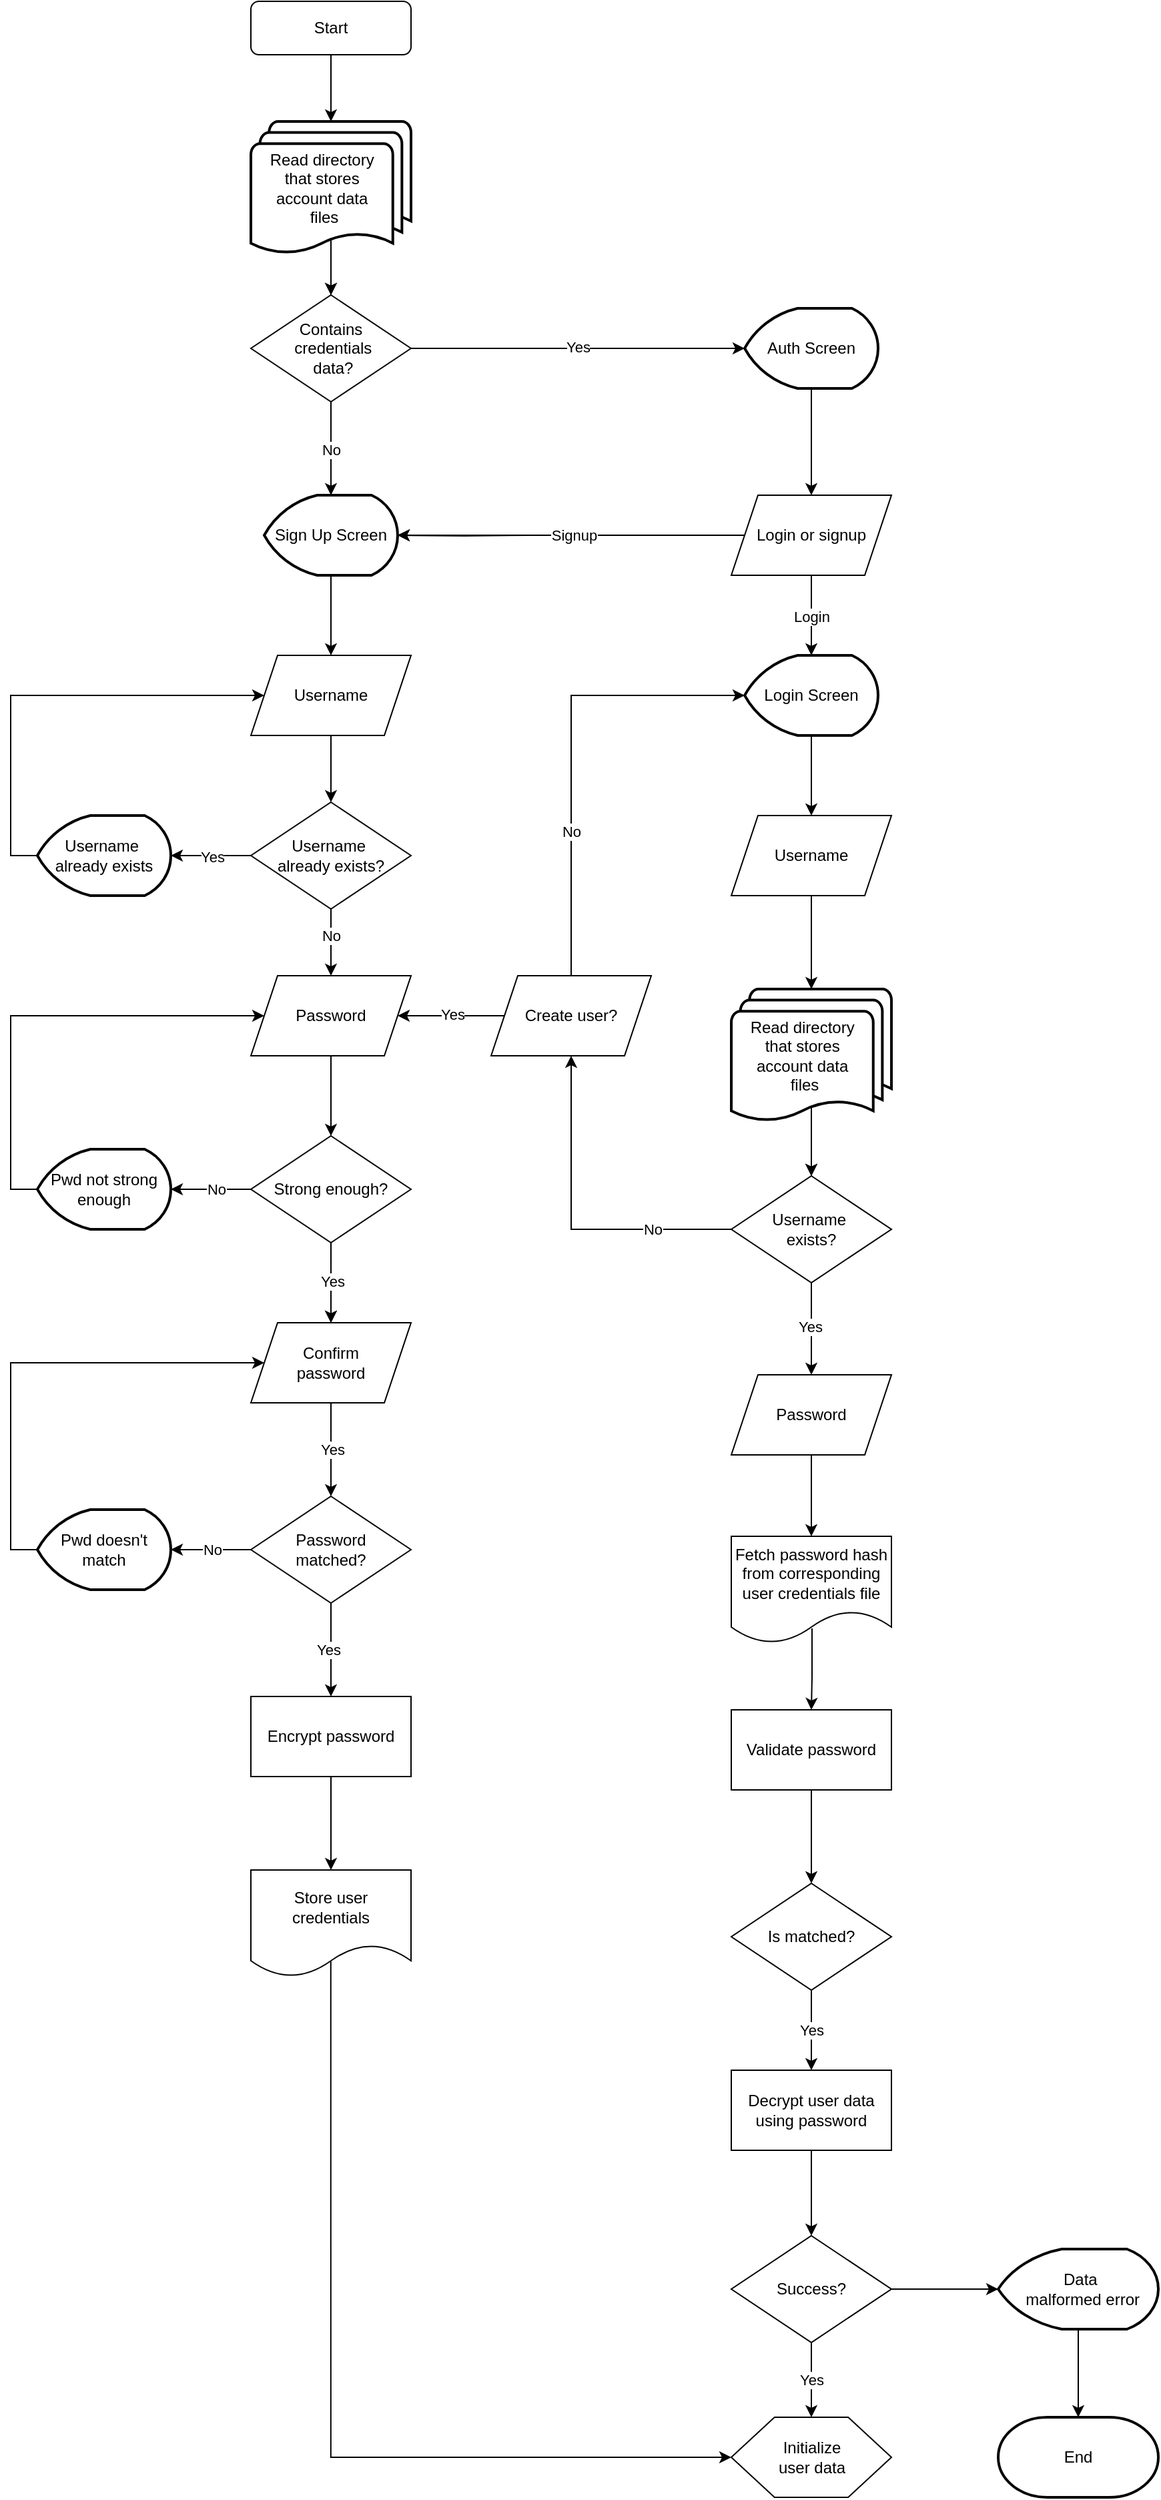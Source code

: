 <mxfile version="27.0.1">
  <diagram id="C5RBs43oDa-KdzZeNtuy" name="Page-1">
    <mxGraphModel dx="3405" dy="1900" grid="1" gridSize="10" guides="1" tooltips="1" connect="1" arrows="1" fold="1" page="1" pageScale="1" pageWidth="827" pageHeight="1169" math="0" shadow="0">
      <root>
        <mxCell id="WIyWlLk6GJQsqaUBKTNV-0" />
        <mxCell id="WIyWlLk6GJQsqaUBKTNV-1" parent="WIyWlLk6GJQsqaUBKTNV-0" />
        <mxCell id="WIyWlLk6GJQsqaUBKTNV-3" value="Start" style="rounded=1;whiteSpace=wrap;html=1;fontSize=12;glass=0;strokeWidth=1;shadow=0;" parent="WIyWlLk6GJQsqaUBKTNV-1" vertex="1">
          <mxGeometry x="160" y="80" width="120" height="40" as="geometry" />
        </mxCell>
        <mxCell id="9YRlblP6MZ6Cb8axo9Pt-24" value="" style="edgeStyle=orthogonalEdgeStyle;rounded=0;orthogonalLoop=1;jettySize=auto;html=1;exitX=0.5;exitY=0.88;exitDx=0;exitDy=0;exitPerimeter=0;" edge="1" parent="WIyWlLk6GJQsqaUBKTNV-1" source="9YRlblP6MZ6Cb8axo9Pt-101" target="9YRlblP6MZ6Cb8axo9Pt-23">
          <mxGeometry relative="1" as="geometry">
            <mxPoint x="220" y="238.4" as="sourcePoint" />
          </mxGeometry>
        </mxCell>
        <mxCell id="9YRlblP6MZ6Cb8axo9Pt-26" value="" style="edgeStyle=orthogonalEdgeStyle;rounded=0;orthogonalLoop=1;jettySize=auto;html=1;entryX=0;entryY=0.5;entryDx=0;entryDy=0;entryPerimeter=0;" edge="1" parent="WIyWlLk6GJQsqaUBKTNV-1" source="9YRlblP6MZ6Cb8axo9Pt-23" target="9YRlblP6MZ6Cb8axo9Pt-28">
          <mxGeometry relative="1" as="geometry">
            <mxPoint x="360" y="340" as="targetPoint" />
          </mxGeometry>
        </mxCell>
        <mxCell id="9YRlblP6MZ6Cb8axo9Pt-113" value="Yes" style="edgeLabel;html=1;align=center;verticalAlign=middle;resizable=0;points=[];" vertex="1" connectable="0" parent="9YRlblP6MZ6Cb8axo9Pt-26">
          <mxGeometry x="-0.001" y="1" relative="1" as="geometry">
            <mxPoint as="offset" />
          </mxGeometry>
        </mxCell>
        <mxCell id="9YRlblP6MZ6Cb8axo9Pt-23" value="&lt;div&gt;Contains&lt;/div&gt;&lt;div&gt;&amp;nbsp;credentials&lt;/div&gt;&lt;div&gt;&amp;nbsp;data?&lt;/div&gt;" style="rhombus;whiteSpace=wrap;html=1;" vertex="1" parent="WIyWlLk6GJQsqaUBKTNV-1">
          <mxGeometry x="160" y="300" width="120" height="80" as="geometry" />
        </mxCell>
        <mxCell id="9YRlblP6MZ6Cb8axo9Pt-46" style="edgeStyle=orthogonalEdgeStyle;rounded=0;orthogonalLoop=1;jettySize=auto;html=1;entryX=0.5;entryY=0;entryDx=0;entryDy=0;" edge="1" parent="WIyWlLk6GJQsqaUBKTNV-1" source="9YRlblP6MZ6Cb8axo9Pt-28" target="9YRlblP6MZ6Cb8axo9Pt-45">
          <mxGeometry relative="1" as="geometry" />
        </mxCell>
        <mxCell id="9YRlblP6MZ6Cb8axo9Pt-28" value="Auth Screen" style="strokeWidth=2;html=1;shape=mxgraph.flowchart.display;whiteSpace=wrap;" vertex="1" parent="WIyWlLk6GJQsqaUBKTNV-1">
          <mxGeometry x="530" y="310" width="100" height="60" as="geometry" />
        </mxCell>
        <mxCell id="9YRlblP6MZ6Cb8axo9Pt-56" style="edgeStyle=orthogonalEdgeStyle;rounded=0;orthogonalLoop=1;jettySize=auto;html=1;entryX=0.5;entryY=0;entryDx=0;entryDy=0;" edge="1" parent="WIyWlLk6GJQsqaUBKTNV-1" source="9YRlblP6MZ6Cb8axo9Pt-36" target="9YRlblP6MZ6Cb8axo9Pt-54">
          <mxGeometry relative="1" as="geometry" />
        </mxCell>
        <mxCell id="9YRlblP6MZ6Cb8axo9Pt-36" value="Sign Up Screen" style="strokeWidth=2;html=1;shape=mxgraph.flowchart.display;whiteSpace=wrap;" vertex="1" parent="WIyWlLk6GJQsqaUBKTNV-1">
          <mxGeometry x="170" y="450" width="100" height="60" as="geometry" />
        </mxCell>
        <mxCell id="9YRlblP6MZ6Cb8axo9Pt-37" style="edgeStyle=orthogonalEdgeStyle;rounded=0;orthogonalLoop=1;jettySize=auto;html=1;entryX=0.5;entryY=0;entryDx=0;entryDy=0;entryPerimeter=0;" edge="1" parent="WIyWlLk6GJQsqaUBKTNV-1" source="9YRlblP6MZ6Cb8axo9Pt-23" target="9YRlblP6MZ6Cb8axo9Pt-36">
          <mxGeometry relative="1" as="geometry" />
        </mxCell>
        <mxCell id="9YRlblP6MZ6Cb8axo9Pt-38" value="No" style="edgeLabel;html=1;align=center;verticalAlign=middle;resizable=0;points=[];" vertex="1" connectable="0" parent="9YRlblP6MZ6Cb8axo9Pt-37">
          <mxGeometry x="0.025" y="-1" relative="1" as="geometry">
            <mxPoint x="1" as="offset" />
          </mxGeometry>
        </mxCell>
        <mxCell id="9YRlblP6MZ6Cb8axo9Pt-41" style="edgeStyle=orthogonalEdgeStyle;rounded=0;orthogonalLoop=1;jettySize=auto;html=1;exitX=0;exitY=0.5;exitDx=0;exitDy=0;entryX=1;entryY=0.5;entryDx=0;entryDy=0;entryPerimeter=0;" edge="1" parent="WIyWlLk6GJQsqaUBKTNV-1" target="9YRlblP6MZ6Cb8axo9Pt-36">
          <mxGeometry relative="1" as="geometry">
            <mxPoint x="370" y="480" as="sourcePoint" />
          </mxGeometry>
        </mxCell>
        <mxCell id="9YRlblP6MZ6Cb8axo9Pt-98" value="" style="edgeStyle=orthogonalEdgeStyle;rounded=0;orthogonalLoop=1;jettySize=auto;html=1;" edge="1" parent="WIyWlLk6GJQsqaUBKTNV-1" source="9YRlblP6MZ6Cb8axo9Pt-45" target="9YRlblP6MZ6Cb8axo9Pt-36">
          <mxGeometry relative="1" as="geometry" />
        </mxCell>
        <mxCell id="9YRlblP6MZ6Cb8axo9Pt-100" value="&lt;div&gt;Signup&lt;/div&gt;" style="edgeLabel;html=1;align=center;verticalAlign=middle;resizable=0;points=[];" vertex="1" connectable="0" parent="9YRlblP6MZ6Cb8axo9Pt-98">
          <mxGeometry x="-0.01" relative="1" as="geometry">
            <mxPoint as="offset" />
          </mxGeometry>
        </mxCell>
        <mxCell id="9YRlblP6MZ6Cb8axo9Pt-45" value="Login or signup" style="shape=parallelogram;perimeter=parallelogramPerimeter;whiteSpace=wrap;html=1;fixedSize=1;" vertex="1" parent="WIyWlLk6GJQsqaUBKTNV-1">
          <mxGeometry x="520" y="450" width="120" height="60" as="geometry" />
        </mxCell>
        <mxCell id="9YRlblP6MZ6Cb8axo9Pt-106" style="edgeStyle=orthogonalEdgeStyle;rounded=0;orthogonalLoop=1;jettySize=auto;html=1;entryX=0.5;entryY=0;entryDx=0;entryDy=0;" edge="1" parent="WIyWlLk6GJQsqaUBKTNV-1" source="9YRlblP6MZ6Cb8axo9Pt-50" target="9YRlblP6MZ6Cb8axo9Pt-104">
          <mxGeometry relative="1" as="geometry" />
        </mxCell>
        <mxCell id="9YRlblP6MZ6Cb8axo9Pt-50" value="Login Screen" style="strokeWidth=2;html=1;shape=mxgraph.flowchart.display;whiteSpace=wrap;" vertex="1" parent="WIyWlLk6GJQsqaUBKTNV-1">
          <mxGeometry x="530" y="570" width="100" height="60" as="geometry" />
        </mxCell>
        <mxCell id="9YRlblP6MZ6Cb8axo9Pt-51" style="edgeStyle=orthogonalEdgeStyle;rounded=0;orthogonalLoop=1;jettySize=auto;html=1;entryX=0.5;entryY=0;entryDx=0;entryDy=0;entryPerimeter=0;" edge="1" parent="WIyWlLk6GJQsqaUBKTNV-1" source="9YRlblP6MZ6Cb8axo9Pt-45" target="9YRlblP6MZ6Cb8axo9Pt-50">
          <mxGeometry relative="1" as="geometry" />
        </mxCell>
        <mxCell id="9YRlblP6MZ6Cb8axo9Pt-52" value="Login" style="edgeLabel;html=1;align=center;verticalAlign=middle;resizable=0;points=[];" vertex="1" connectable="0" parent="9YRlblP6MZ6Cb8axo9Pt-51">
          <mxGeometry x="0.028" relative="1" as="geometry">
            <mxPoint as="offset" />
          </mxGeometry>
        </mxCell>
        <mxCell id="9YRlblP6MZ6Cb8axo9Pt-58" value="" style="edgeStyle=orthogonalEdgeStyle;rounded=0;orthogonalLoop=1;jettySize=auto;html=1;" edge="1" parent="WIyWlLk6GJQsqaUBKTNV-1" source="9YRlblP6MZ6Cb8axo9Pt-54" target="9YRlblP6MZ6Cb8axo9Pt-57">
          <mxGeometry relative="1" as="geometry" />
        </mxCell>
        <mxCell id="9YRlblP6MZ6Cb8axo9Pt-54" value="Username" style="shape=parallelogram;perimeter=parallelogramPerimeter;whiteSpace=wrap;html=1;fixedSize=1;" vertex="1" parent="WIyWlLk6GJQsqaUBKTNV-1">
          <mxGeometry x="160" y="570" width="120" height="60" as="geometry" />
        </mxCell>
        <mxCell id="9YRlblP6MZ6Cb8axo9Pt-61" style="edgeStyle=elbowEdgeStyle;rounded=0;orthogonalLoop=1;jettySize=auto;html=1;entryX=1;entryY=0.5;entryDx=0;entryDy=0;exitX=0;exitY=0.5;exitDx=0;exitDy=0;elbow=vertical;entryPerimeter=0;" edge="1" parent="WIyWlLk6GJQsqaUBKTNV-1" source="9YRlblP6MZ6Cb8axo9Pt-57" target="9YRlblP6MZ6Cb8axo9Pt-72">
          <mxGeometry relative="1" as="geometry">
            <mxPoint x="90" y="590" as="targetPoint" />
            <Array as="points">
              <mxPoint x="140" y="720" />
            </Array>
          </mxGeometry>
        </mxCell>
        <mxCell id="9YRlblP6MZ6Cb8axo9Pt-73" value="Yes" style="edgeLabel;html=1;align=center;verticalAlign=middle;resizable=0;points=[];" vertex="1" connectable="0" parent="9YRlblP6MZ6Cb8axo9Pt-61">
          <mxGeometry x="-0.014" y="1" relative="1" as="geometry">
            <mxPoint as="offset" />
          </mxGeometry>
        </mxCell>
        <mxCell id="9YRlblP6MZ6Cb8axo9Pt-65" style="edgeStyle=orthogonalEdgeStyle;rounded=0;orthogonalLoop=1;jettySize=auto;html=1;entryX=0.5;entryY=0;entryDx=0;entryDy=0;" edge="1" parent="WIyWlLk6GJQsqaUBKTNV-1" source="9YRlblP6MZ6Cb8axo9Pt-57" target="9YRlblP6MZ6Cb8axo9Pt-64">
          <mxGeometry relative="1" as="geometry" />
        </mxCell>
        <mxCell id="9YRlblP6MZ6Cb8axo9Pt-66" value="No" style="edgeLabel;html=1;align=center;verticalAlign=middle;resizable=0;points=[];" vertex="1" connectable="0" parent="9YRlblP6MZ6Cb8axo9Pt-65">
          <mxGeometry x="-0.074" y="3" relative="1" as="geometry">
            <mxPoint x="-3" y="-3" as="offset" />
          </mxGeometry>
        </mxCell>
        <mxCell id="9YRlblP6MZ6Cb8axo9Pt-57" value="&lt;div&gt;Username&amp;nbsp;&lt;/div&gt;&lt;div&gt;already exists?&lt;/div&gt;" style="rhombus;whiteSpace=wrap;html=1;" vertex="1" parent="WIyWlLk6GJQsqaUBKTNV-1">
          <mxGeometry x="160" y="680" width="120" height="80" as="geometry" />
        </mxCell>
        <mxCell id="9YRlblP6MZ6Cb8axo9Pt-68" style="edgeStyle=orthogonalEdgeStyle;rounded=0;orthogonalLoop=1;jettySize=auto;html=1;entryX=0.5;entryY=0;entryDx=0;entryDy=0;" edge="1" parent="WIyWlLk6GJQsqaUBKTNV-1" source="9YRlblP6MZ6Cb8axo9Pt-64" target="9YRlblP6MZ6Cb8axo9Pt-67">
          <mxGeometry relative="1" as="geometry" />
        </mxCell>
        <mxCell id="9YRlblP6MZ6Cb8axo9Pt-64" value="Password" style="shape=parallelogram;perimeter=parallelogramPerimeter;whiteSpace=wrap;html=1;fixedSize=1;" vertex="1" parent="WIyWlLk6GJQsqaUBKTNV-1">
          <mxGeometry x="160" y="810" width="120" height="60" as="geometry" />
        </mxCell>
        <mxCell id="9YRlblP6MZ6Cb8axo9Pt-79" style="edgeStyle=orthogonalEdgeStyle;rounded=0;orthogonalLoop=1;jettySize=auto;html=1;entryX=0.5;entryY=0;entryDx=0;entryDy=0;" edge="1" parent="WIyWlLk6GJQsqaUBKTNV-1" source="9YRlblP6MZ6Cb8axo9Pt-67" target="9YRlblP6MZ6Cb8axo9Pt-80">
          <mxGeometry relative="1" as="geometry">
            <mxPoint x="220.0" y="1080" as="targetPoint" />
          </mxGeometry>
        </mxCell>
        <mxCell id="9YRlblP6MZ6Cb8axo9Pt-94" value="" style="edgeStyle=orthogonalEdgeStyle;rounded=0;orthogonalLoop=1;jettySize=auto;html=1;" edge="1" parent="WIyWlLk6GJQsqaUBKTNV-1" source="9YRlblP6MZ6Cb8axo9Pt-67" target="9YRlblP6MZ6Cb8axo9Pt-80">
          <mxGeometry relative="1" as="geometry" />
        </mxCell>
        <mxCell id="9YRlblP6MZ6Cb8axo9Pt-95" value="Yes" style="edgeLabel;html=1;align=center;verticalAlign=middle;resizable=0;points=[];" vertex="1" connectable="0" parent="9YRlblP6MZ6Cb8axo9Pt-94">
          <mxGeometry x="-0.054" y="1" relative="1" as="geometry">
            <mxPoint as="offset" />
          </mxGeometry>
        </mxCell>
        <mxCell id="9YRlblP6MZ6Cb8axo9Pt-67" value="Strong enough?" style="rhombus;whiteSpace=wrap;html=1;" vertex="1" parent="WIyWlLk6GJQsqaUBKTNV-1">
          <mxGeometry x="160" y="930" width="120" height="80" as="geometry" />
        </mxCell>
        <mxCell id="9YRlblP6MZ6Cb8axo9Pt-70" style="edgeStyle=elbowEdgeStyle;rounded=0;orthogonalLoop=1;jettySize=auto;html=1;exitX=0;exitY=0.5;exitDx=0;exitDy=0;elbow=horizontal;entryX=1;entryY=0.5;entryDx=0;entryDy=0;entryPerimeter=0;" edge="1" parent="WIyWlLk6GJQsqaUBKTNV-1" target="9YRlblP6MZ6Cb8axo9Pt-75">
          <mxGeometry relative="1" as="geometry">
            <mxPoint x="110" y="970" as="targetPoint" />
            <mxPoint x="160" y="970" as="sourcePoint" />
            <Array as="points">
              <mxPoint x="120" y="920" />
            </Array>
          </mxGeometry>
        </mxCell>
        <mxCell id="9YRlblP6MZ6Cb8axo9Pt-77" value="No" style="edgeLabel;html=1;align=center;verticalAlign=middle;resizable=0;points=[];" vertex="1" connectable="0" parent="9YRlblP6MZ6Cb8axo9Pt-70">
          <mxGeometry x="-0.136" relative="1" as="geometry">
            <mxPoint as="offset" />
          </mxGeometry>
        </mxCell>
        <mxCell id="9YRlblP6MZ6Cb8axo9Pt-74" style="edgeStyle=orthogonalEdgeStyle;rounded=0;orthogonalLoop=1;jettySize=auto;html=1;entryX=0;entryY=0.5;entryDx=0;entryDy=0;" edge="1" parent="WIyWlLk6GJQsqaUBKTNV-1" source="9YRlblP6MZ6Cb8axo9Pt-72" target="9YRlblP6MZ6Cb8axo9Pt-54">
          <mxGeometry relative="1" as="geometry">
            <Array as="points">
              <mxPoint x="-20" y="720" />
              <mxPoint x="-20" y="600" />
            </Array>
          </mxGeometry>
        </mxCell>
        <mxCell id="9YRlblP6MZ6Cb8axo9Pt-72" value="&lt;div&gt;Username&amp;nbsp;&lt;/div&gt;&lt;div&gt;already exists&lt;/div&gt;" style="strokeWidth=2;html=1;shape=mxgraph.flowchart.display;whiteSpace=wrap;" vertex="1" parent="WIyWlLk6GJQsqaUBKTNV-1">
          <mxGeometry y="690" width="100" height="60" as="geometry" />
        </mxCell>
        <mxCell id="9YRlblP6MZ6Cb8axo9Pt-76" style="edgeStyle=orthogonalEdgeStyle;rounded=0;orthogonalLoop=1;jettySize=auto;html=1;entryX=0;entryY=0.5;entryDx=0;entryDy=0;" edge="1" parent="WIyWlLk6GJQsqaUBKTNV-1" source="9YRlblP6MZ6Cb8axo9Pt-75" target="9YRlblP6MZ6Cb8axo9Pt-64">
          <mxGeometry relative="1" as="geometry">
            <Array as="points">
              <mxPoint x="-20" y="970" />
              <mxPoint x="-20" y="840" />
            </Array>
          </mxGeometry>
        </mxCell>
        <mxCell id="9YRlblP6MZ6Cb8axo9Pt-75" value="Pwd not strong enough" style="strokeWidth=2;html=1;shape=mxgraph.flowchart.display;whiteSpace=wrap;" vertex="1" parent="WIyWlLk6GJQsqaUBKTNV-1">
          <mxGeometry y="940" width="100" height="60" as="geometry" />
        </mxCell>
        <mxCell id="9YRlblP6MZ6Cb8axo9Pt-82" value="" style="edgeStyle=orthogonalEdgeStyle;rounded=0;orthogonalLoop=1;jettySize=auto;html=1;" edge="1" parent="WIyWlLk6GJQsqaUBKTNV-1" source="9YRlblP6MZ6Cb8axo9Pt-80" target="9YRlblP6MZ6Cb8axo9Pt-81">
          <mxGeometry relative="1" as="geometry" />
        </mxCell>
        <mxCell id="9YRlblP6MZ6Cb8axo9Pt-96" value="Yes" style="edgeLabel;html=1;align=center;verticalAlign=middle;resizable=0;points=[];" vertex="1" connectable="0" parent="9YRlblP6MZ6Cb8axo9Pt-82">
          <mxGeometry x="0.001" y="1" relative="1" as="geometry">
            <mxPoint as="offset" />
          </mxGeometry>
        </mxCell>
        <mxCell id="9YRlblP6MZ6Cb8axo9Pt-80" value="&lt;div&gt;Confirm&lt;/div&gt;&lt;div&gt;password&lt;/div&gt;" style="shape=parallelogram;perimeter=parallelogramPerimeter;whiteSpace=wrap;html=1;fixedSize=1;" vertex="1" parent="WIyWlLk6GJQsqaUBKTNV-1">
          <mxGeometry x="160" y="1070" width="120" height="60" as="geometry" />
        </mxCell>
        <mxCell id="9YRlblP6MZ6Cb8axo9Pt-81" value="&lt;div&gt;Password&lt;/div&gt;&lt;div&gt;matched?&lt;/div&gt;" style="rhombus;whiteSpace=wrap;html=1;" vertex="1" parent="WIyWlLk6GJQsqaUBKTNV-1">
          <mxGeometry x="160" y="1200" width="120" height="80" as="geometry" />
        </mxCell>
        <mxCell id="9YRlblP6MZ6Cb8axo9Pt-85" style="edgeStyle=orthogonalEdgeStyle;rounded=0;orthogonalLoop=1;jettySize=auto;html=1;entryX=0;entryY=0.5;entryDx=0;entryDy=0;" edge="1" parent="WIyWlLk6GJQsqaUBKTNV-1" source="9YRlblP6MZ6Cb8axo9Pt-83" target="9YRlblP6MZ6Cb8axo9Pt-80">
          <mxGeometry relative="1" as="geometry">
            <Array as="points">
              <mxPoint x="-20" y="1240" />
              <mxPoint x="-20" y="1100" />
            </Array>
          </mxGeometry>
        </mxCell>
        <mxCell id="9YRlblP6MZ6Cb8axo9Pt-83" value="Pwd doesn&#39;t match" style="strokeWidth=2;html=1;shape=mxgraph.flowchart.display;whiteSpace=wrap;" vertex="1" parent="WIyWlLk6GJQsqaUBKTNV-1">
          <mxGeometry y="1210" width="100" height="60" as="geometry" />
        </mxCell>
        <mxCell id="9YRlblP6MZ6Cb8axo9Pt-84" style="edgeStyle=orthogonalEdgeStyle;rounded=0;orthogonalLoop=1;jettySize=auto;html=1;entryX=1;entryY=0.5;entryDx=0;entryDy=0;entryPerimeter=0;" edge="1" parent="WIyWlLk6GJQsqaUBKTNV-1" source="9YRlblP6MZ6Cb8axo9Pt-81" target="9YRlblP6MZ6Cb8axo9Pt-83">
          <mxGeometry relative="1" as="geometry" />
        </mxCell>
        <mxCell id="9YRlblP6MZ6Cb8axo9Pt-87" value="No" style="edgeLabel;html=1;align=center;verticalAlign=middle;resizable=0;points=[];" vertex="1" connectable="0" parent="9YRlblP6MZ6Cb8axo9Pt-84">
          <mxGeometry x="-0.033" y="1" relative="1" as="geometry">
            <mxPoint y="-1" as="offset" />
          </mxGeometry>
        </mxCell>
        <mxCell id="9YRlblP6MZ6Cb8axo9Pt-89" style="edgeStyle=orthogonalEdgeStyle;rounded=0;orthogonalLoop=1;jettySize=auto;html=1;entryX=0.5;entryY=0;entryDx=0;entryDy=0;entryPerimeter=0;" edge="1" parent="WIyWlLk6GJQsqaUBKTNV-1" source="9YRlblP6MZ6Cb8axo9Pt-81">
          <mxGeometry relative="1" as="geometry">
            <mxPoint x="220" y="1350" as="targetPoint" />
          </mxGeometry>
        </mxCell>
        <mxCell id="9YRlblP6MZ6Cb8axo9Pt-97" value="Yes" style="edgeLabel;html=1;align=center;verticalAlign=middle;resizable=0;points=[];" vertex="1" connectable="0" parent="9YRlblP6MZ6Cb8axo9Pt-89">
          <mxGeometry x="-0.019" y="-2" relative="1" as="geometry">
            <mxPoint as="offset" />
          </mxGeometry>
        </mxCell>
        <mxCell id="9YRlblP6MZ6Cb8axo9Pt-93" style="edgeStyle=orthogonalEdgeStyle;rounded=0;orthogonalLoop=1;jettySize=auto;html=1;" edge="1" parent="WIyWlLk6GJQsqaUBKTNV-1" source="9YRlblP6MZ6Cb8axo9Pt-92">
          <mxGeometry relative="1" as="geometry">
            <mxPoint x="220" y="1480" as="targetPoint" />
          </mxGeometry>
        </mxCell>
        <mxCell id="9YRlblP6MZ6Cb8axo9Pt-92" value="Encrypt password" style="rounded=0;whiteSpace=wrap;html=1;" vertex="1" parent="WIyWlLk6GJQsqaUBKTNV-1">
          <mxGeometry x="160" y="1350" width="120" height="60" as="geometry" />
        </mxCell>
        <mxCell id="9YRlblP6MZ6Cb8axo9Pt-102" value="" style="edgeStyle=orthogonalEdgeStyle;rounded=0;orthogonalLoop=1;jettySize=auto;html=1;" edge="1" parent="WIyWlLk6GJQsqaUBKTNV-1" source="9YRlblP6MZ6Cb8axo9Pt-101" target="9YRlblP6MZ6Cb8axo9Pt-23">
          <mxGeometry relative="1" as="geometry" />
        </mxCell>
        <mxCell id="9YRlblP6MZ6Cb8axo9Pt-101" value="&lt;div&gt;Read directory &amp;nbsp; &amp;nbsp; &lt;br&gt;&lt;/div&gt;&lt;div&gt;that stores &amp;nbsp; &amp;nbsp; &lt;br&gt;&lt;/div&gt;&lt;div&gt;account data&amp;nbsp; &amp;nbsp;&amp;nbsp; &lt;br&gt;&lt;/div&gt;&lt;div&gt;files&amp;nbsp; &amp;nbsp; &lt;br&gt;&lt;/div&gt;" style="strokeWidth=2;html=1;shape=mxgraph.flowchart.multi-document;whiteSpace=wrap;" vertex="1" parent="WIyWlLk6GJQsqaUBKTNV-1">
          <mxGeometry x="160" y="170" width="120" height="100" as="geometry" />
        </mxCell>
        <mxCell id="9YRlblP6MZ6Cb8axo9Pt-159" style="edgeStyle=orthogonalEdgeStyle;rounded=0;orthogonalLoop=1;jettySize=auto;html=1;entryX=0;entryY=0.5;entryDx=0;entryDy=0;exitX=0.499;exitY=0.849;exitDx=0;exitDy=0;exitPerimeter=0;" edge="1" parent="WIyWlLk6GJQsqaUBKTNV-1" source="9YRlblP6MZ6Cb8axo9Pt-103" target="9YRlblP6MZ6Cb8axo9Pt-147">
          <mxGeometry relative="1" as="geometry">
            <Array as="points">
              <mxPoint x="220" y="1920" />
            </Array>
          </mxGeometry>
        </mxCell>
        <mxCell id="9YRlblP6MZ6Cb8axo9Pt-103" value="&lt;div&gt;Store user&lt;/div&gt;&lt;div&gt;credentials&lt;/div&gt;" style="shape=document;whiteSpace=wrap;html=1;boundedLbl=1;" vertex="1" parent="WIyWlLk6GJQsqaUBKTNV-1">
          <mxGeometry x="160" y="1480" width="120" height="80" as="geometry" />
        </mxCell>
        <mxCell id="9YRlblP6MZ6Cb8axo9Pt-128" style="edgeStyle=orthogonalEdgeStyle;rounded=0;orthogonalLoop=1;jettySize=auto;html=1;entryX=0.5;entryY=0;entryDx=0;entryDy=0;" edge="1" parent="WIyWlLk6GJQsqaUBKTNV-1" source="9YRlblP6MZ6Cb8axo9Pt-104">
          <mxGeometry relative="1" as="geometry">
            <mxPoint x="580" y="820" as="targetPoint" />
          </mxGeometry>
        </mxCell>
        <mxCell id="9YRlblP6MZ6Cb8axo9Pt-104" value="Username" style="shape=parallelogram;perimeter=parallelogramPerimeter;whiteSpace=wrap;html=1;fixedSize=1;" vertex="1" parent="WIyWlLk6GJQsqaUBKTNV-1">
          <mxGeometry x="520" y="690" width="120" height="60" as="geometry" />
        </mxCell>
        <mxCell id="9YRlblP6MZ6Cb8axo9Pt-111" value="" style="edgeStyle=orthogonalEdgeStyle;rounded=0;orthogonalLoop=1;jettySize=auto;html=1;" edge="1" parent="WIyWlLk6GJQsqaUBKTNV-1" source="9YRlblP6MZ6Cb8axo9Pt-107" target="9YRlblP6MZ6Cb8axo9Pt-110">
          <mxGeometry relative="1" as="geometry" />
        </mxCell>
        <mxCell id="9YRlblP6MZ6Cb8axo9Pt-132" value="No" style="edgeLabel;html=1;align=center;verticalAlign=middle;resizable=0;points=[];" vertex="1" connectable="0" parent="9YRlblP6MZ6Cb8axo9Pt-111">
          <mxGeometry x="-0.525" y="1" relative="1" as="geometry">
            <mxPoint y="-1" as="offset" />
          </mxGeometry>
        </mxCell>
        <mxCell id="9YRlblP6MZ6Cb8axo9Pt-121" value="" style="edgeStyle=orthogonalEdgeStyle;rounded=0;orthogonalLoop=1;jettySize=auto;html=1;" edge="1" parent="WIyWlLk6GJQsqaUBKTNV-1" source="9YRlblP6MZ6Cb8axo9Pt-107" target="9YRlblP6MZ6Cb8axo9Pt-120">
          <mxGeometry relative="1" as="geometry" />
        </mxCell>
        <mxCell id="9YRlblP6MZ6Cb8axo9Pt-122" value="Yes" style="edgeLabel;html=1;align=center;verticalAlign=middle;resizable=0;points=[];" vertex="1" connectable="0" parent="9YRlblP6MZ6Cb8axo9Pt-121">
          <mxGeometry x="-0.04" y="-1" relative="1" as="geometry">
            <mxPoint as="offset" />
          </mxGeometry>
        </mxCell>
        <mxCell id="9YRlblP6MZ6Cb8axo9Pt-107" value="&lt;div&gt;Username&amp;nbsp;&lt;/div&gt;&lt;div&gt;exists?&lt;/div&gt;" style="rhombus;whiteSpace=wrap;html=1;" vertex="1" parent="WIyWlLk6GJQsqaUBKTNV-1">
          <mxGeometry x="520" y="960" width="120" height="80" as="geometry" />
        </mxCell>
        <mxCell id="9YRlblP6MZ6Cb8axo9Pt-114" style="edgeStyle=orthogonalEdgeStyle;rounded=0;orthogonalLoop=1;jettySize=auto;html=1;" edge="1" parent="WIyWlLk6GJQsqaUBKTNV-1" source="9YRlblP6MZ6Cb8axo9Pt-110" target="9YRlblP6MZ6Cb8axo9Pt-64">
          <mxGeometry relative="1" as="geometry" />
        </mxCell>
        <mxCell id="9YRlblP6MZ6Cb8axo9Pt-115" value="Yes" style="edgeLabel;html=1;align=center;verticalAlign=middle;resizable=0;points=[];" vertex="1" connectable="0" parent="9YRlblP6MZ6Cb8axo9Pt-114">
          <mxGeometry x="-0.025" y="-1" relative="1" as="geometry">
            <mxPoint as="offset" />
          </mxGeometry>
        </mxCell>
        <mxCell id="9YRlblP6MZ6Cb8axo9Pt-110" value="Create user?" style="shape=parallelogram;perimeter=parallelogramPerimeter;whiteSpace=wrap;html=1;fixedSize=1;" vertex="1" parent="WIyWlLk6GJQsqaUBKTNV-1">
          <mxGeometry x="340" y="810" width="120" height="60" as="geometry" />
        </mxCell>
        <mxCell id="9YRlblP6MZ6Cb8axo9Pt-116" style="edgeStyle=orthogonalEdgeStyle;rounded=0;orthogonalLoop=1;jettySize=auto;html=1;entryX=0;entryY=0.5;entryDx=0;entryDy=0;entryPerimeter=0;exitX=0.5;exitY=0;exitDx=0;exitDy=0;" edge="1" parent="WIyWlLk6GJQsqaUBKTNV-1" source="9YRlblP6MZ6Cb8axo9Pt-110" target="9YRlblP6MZ6Cb8axo9Pt-50">
          <mxGeometry relative="1" as="geometry">
            <Array as="points">
              <mxPoint x="400" y="600" />
            </Array>
          </mxGeometry>
        </mxCell>
        <mxCell id="9YRlblP6MZ6Cb8axo9Pt-117" value="No" style="edgeLabel;html=1;align=center;verticalAlign=middle;resizable=0;points=[];" vertex="1" connectable="0" parent="9YRlblP6MZ6Cb8axo9Pt-116">
          <mxGeometry x="-0.365" relative="1" as="geometry">
            <mxPoint as="offset" />
          </mxGeometry>
        </mxCell>
        <mxCell id="9YRlblP6MZ6Cb8axo9Pt-134" value="" style="edgeStyle=orthogonalEdgeStyle;rounded=0;orthogonalLoop=1;jettySize=auto;html=1;" edge="1" parent="WIyWlLk6GJQsqaUBKTNV-1" source="9YRlblP6MZ6Cb8axo9Pt-120" target="9YRlblP6MZ6Cb8axo9Pt-133">
          <mxGeometry relative="1" as="geometry" />
        </mxCell>
        <mxCell id="9YRlblP6MZ6Cb8axo9Pt-120" value="Password" style="shape=parallelogram;perimeter=parallelogramPerimeter;whiteSpace=wrap;html=1;fixedSize=1;" vertex="1" parent="WIyWlLk6GJQsqaUBKTNV-1">
          <mxGeometry x="520" y="1109" width="120" height="60" as="geometry" />
        </mxCell>
        <mxCell id="9YRlblP6MZ6Cb8axo9Pt-124" style="edgeStyle=orthogonalEdgeStyle;rounded=0;orthogonalLoop=1;jettySize=auto;html=1;entryX=0.5;entryY=0;entryDx=0;entryDy=0;entryPerimeter=0;" edge="1" parent="WIyWlLk6GJQsqaUBKTNV-1" source="WIyWlLk6GJQsqaUBKTNV-3" target="9YRlblP6MZ6Cb8axo9Pt-101">
          <mxGeometry relative="1" as="geometry" />
        </mxCell>
        <mxCell id="9YRlblP6MZ6Cb8axo9Pt-129" style="edgeStyle=orthogonalEdgeStyle;rounded=0;orthogonalLoop=1;jettySize=auto;html=1;entryX=0.5;entryY=0;entryDx=0;entryDy=0;exitX=0.5;exitY=0.88;exitDx=0;exitDy=0;exitPerimeter=0;" edge="1" parent="WIyWlLk6GJQsqaUBKTNV-1" source="9YRlblP6MZ6Cb8axo9Pt-130" target="9YRlblP6MZ6Cb8axo9Pt-107">
          <mxGeometry relative="1" as="geometry">
            <mxPoint x="580" y="880" as="sourcePoint" />
          </mxGeometry>
        </mxCell>
        <mxCell id="9YRlblP6MZ6Cb8axo9Pt-131" value="" style="edgeStyle=orthogonalEdgeStyle;rounded=0;orthogonalLoop=1;jettySize=auto;html=1;" edge="1" parent="WIyWlLk6GJQsqaUBKTNV-1" source="9YRlblP6MZ6Cb8axo9Pt-130" target="9YRlblP6MZ6Cb8axo9Pt-107">
          <mxGeometry relative="1" as="geometry" />
        </mxCell>
        <mxCell id="9YRlblP6MZ6Cb8axo9Pt-130" value="&lt;div&gt;Read directory &amp;nbsp; &amp;nbsp; &lt;br&gt;&lt;/div&gt;&lt;div&gt;that stores &amp;nbsp; &amp;nbsp; &lt;br&gt;&lt;/div&gt;&lt;div&gt;account data&amp;nbsp; &amp;nbsp;&amp;nbsp; &lt;br&gt;&lt;/div&gt;&lt;div&gt;files&amp;nbsp; &amp;nbsp; &lt;br&gt;&lt;/div&gt;" style="strokeWidth=2;html=1;shape=mxgraph.flowchart.multi-document;whiteSpace=wrap;" vertex="1" parent="WIyWlLk6GJQsqaUBKTNV-1">
          <mxGeometry x="520" y="820" width="120" height="100" as="geometry" />
        </mxCell>
        <mxCell id="9YRlblP6MZ6Cb8axo9Pt-137" style="edgeStyle=orthogonalEdgeStyle;rounded=0;orthogonalLoop=1;jettySize=auto;html=1;entryX=0.5;entryY=0;entryDx=0;entryDy=0;exitX=0.504;exitY=0.863;exitDx=0;exitDy=0;exitPerimeter=0;" edge="1" parent="WIyWlLk6GJQsqaUBKTNV-1" source="9YRlblP6MZ6Cb8axo9Pt-133" target="9YRlblP6MZ6Cb8axo9Pt-135">
          <mxGeometry relative="1" as="geometry" />
        </mxCell>
        <mxCell id="9YRlblP6MZ6Cb8axo9Pt-133" value="Fetch password hash from corresponding user credentials file" style="shape=document;whiteSpace=wrap;html=1;boundedLbl=1;" vertex="1" parent="WIyWlLk6GJQsqaUBKTNV-1">
          <mxGeometry x="520" y="1230" width="120" height="80" as="geometry" />
        </mxCell>
        <mxCell id="9YRlblP6MZ6Cb8axo9Pt-139" value="" style="edgeStyle=orthogonalEdgeStyle;rounded=0;orthogonalLoop=1;jettySize=auto;html=1;" edge="1" parent="WIyWlLk6GJQsqaUBKTNV-1" source="9YRlblP6MZ6Cb8axo9Pt-135" target="9YRlblP6MZ6Cb8axo9Pt-138">
          <mxGeometry relative="1" as="geometry" />
        </mxCell>
        <mxCell id="9YRlblP6MZ6Cb8axo9Pt-135" value="Validate password" style="rounded=0;whiteSpace=wrap;html=1;" vertex="1" parent="WIyWlLk6GJQsqaUBKTNV-1">
          <mxGeometry x="520" y="1360" width="120" height="60" as="geometry" />
        </mxCell>
        <mxCell id="9YRlblP6MZ6Cb8axo9Pt-142" value="" style="edgeStyle=orthogonalEdgeStyle;rounded=0;orthogonalLoop=1;jettySize=auto;html=1;" edge="1" parent="WIyWlLk6GJQsqaUBKTNV-1" source="9YRlblP6MZ6Cb8axo9Pt-138" target="9YRlblP6MZ6Cb8axo9Pt-141">
          <mxGeometry relative="1" as="geometry" />
        </mxCell>
        <mxCell id="9YRlblP6MZ6Cb8axo9Pt-143" value="Yes" style="edgeLabel;html=1;align=center;verticalAlign=middle;resizable=0;points=[];" vertex="1" connectable="0" parent="9YRlblP6MZ6Cb8axo9Pt-142">
          <mxGeometry x="-0.022" relative="1" as="geometry">
            <mxPoint as="offset" />
          </mxGeometry>
        </mxCell>
        <mxCell id="9YRlblP6MZ6Cb8axo9Pt-138" value="Is matched?" style="rhombus;whiteSpace=wrap;html=1;rounded=0;" vertex="1" parent="WIyWlLk6GJQsqaUBKTNV-1">
          <mxGeometry x="520" y="1490" width="120" height="80" as="geometry" />
        </mxCell>
        <mxCell id="9YRlblP6MZ6Cb8axo9Pt-145" style="edgeStyle=orthogonalEdgeStyle;rounded=0;orthogonalLoop=1;jettySize=auto;html=1;entryX=0.5;entryY=0;entryDx=0;entryDy=0;" edge="1" parent="WIyWlLk6GJQsqaUBKTNV-1" source="9YRlblP6MZ6Cb8axo9Pt-141">
          <mxGeometry relative="1" as="geometry">
            <mxPoint x="580" y="1754" as="targetPoint" />
          </mxGeometry>
        </mxCell>
        <mxCell id="9YRlblP6MZ6Cb8axo9Pt-141" value="Decrypt user data using password" style="whiteSpace=wrap;html=1;rounded=0;" vertex="1" parent="WIyWlLk6GJQsqaUBKTNV-1">
          <mxGeometry x="520" y="1630" width="120" height="60" as="geometry" />
        </mxCell>
        <mxCell id="9YRlblP6MZ6Cb8axo9Pt-149" style="edgeStyle=orthogonalEdgeStyle;rounded=0;orthogonalLoop=1;jettySize=auto;html=1;entryX=0.5;entryY=0;entryDx=0;entryDy=0;" edge="1" parent="WIyWlLk6GJQsqaUBKTNV-1" source="9YRlblP6MZ6Cb8axo9Pt-146" target="9YRlblP6MZ6Cb8axo9Pt-147">
          <mxGeometry relative="1" as="geometry" />
        </mxCell>
        <mxCell id="9YRlblP6MZ6Cb8axo9Pt-150" value="Yes" style="edgeLabel;html=1;align=center;verticalAlign=middle;resizable=0;points=[];" vertex="1" connectable="0" parent="9YRlblP6MZ6Cb8axo9Pt-149">
          <mxGeometry x="-0.016" relative="1" as="geometry">
            <mxPoint as="offset" />
          </mxGeometry>
        </mxCell>
        <mxCell id="9YRlblP6MZ6Cb8axo9Pt-152" style="edgeStyle=orthogonalEdgeStyle;rounded=0;orthogonalLoop=1;jettySize=auto;html=1;" edge="1" parent="WIyWlLk6GJQsqaUBKTNV-1" source="9YRlblP6MZ6Cb8axo9Pt-146" target="9YRlblP6MZ6Cb8axo9Pt-151">
          <mxGeometry relative="1" as="geometry" />
        </mxCell>
        <mxCell id="9YRlblP6MZ6Cb8axo9Pt-146" value="Success?" style="rhombus;whiteSpace=wrap;html=1;" vertex="1" parent="WIyWlLk6GJQsqaUBKTNV-1">
          <mxGeometry x="520" y="1754" width="120" height="80" as="geometry" />
        </mxCell>
        <mxCell id="9YRlblP6MZ6Cb8axo9Pt-147" value="&lt;div&gt;Initialize&lt;/div&gt;&lt;div&gt;user data&lt;/div&gt;" style="html=1;shape=hexagon;perimeter=hexagonPerimeter2;arcSize=6;size=0.27;" vertex="1" parent="WIyWlLk6GJQsqaUBKTNV-1">
          <mxGeometry x="520" y="1890" width="120" height="60" as="geometry" />
        </mxCell>
        <mxCell id="9YRlblP6MZ6Cb8axo9Pt-156" style="edgeStyle=orthogonalEdgeStyle;rounded=0;orthogonalLoop=1;jettySize=auto;html=1;entryX=0.5;entryY=0;entryDx=0;entryDy=0;entryPerimeter=0;" edge="1" parent="WIyWlLk6GJQsqaUBKTNV-1" source="9YRlblP6MZ6Cb8axo9Pt-151" target="9YRlblP6MZ6Cb8axo9Pt-157">
          <mxGeometry relative="1" as="geometry">
            <mxPoint x="790" y="1890" as="targetPoint" />
            <Array as="points">
              <mxPoint x="780" y="1880" />
              <mxPoint x="780" y="1880" />
            </Array>
          </mxGeometry>
        </mxCell>
        <mxCell id="9YRlblP6MZ6Cb8axo9Pt-151" value="&lt;div&gt;&amp;nbsp; Data&amp;nbsp;&lt;/div&gt;&lt;div&gt;&amp;nbsp; malformed error&lt;/div&gt;" style="strokeWidth=2;html=1;shape=mxgraph.flowchart.display;whiteSpace=wrap;" vertex="1" parent="WIyWlLk6GJQsqaUBKTNV-1">
          <mxGeometry x="720" y="1764" width="120" height="60" as="geometry" />
        </mxCell>
        <mxCell id="9YRlblP6MZ6Cb8axo9Pt-157" value="End" style="strokeWidth=2;html=1;shape=mxgraph.flowchart.terminator;whiteSpace=wrap;" vertex="1" parent="WIyWlLk6GJQsqaUBKTNV-1">
          <mxGeometry x="720" y="1890" width="120" height="60" as="geometry" />
        </mxCell>
      </root>
    </mxGraphModel>
  </diagram>
</mxfile>

